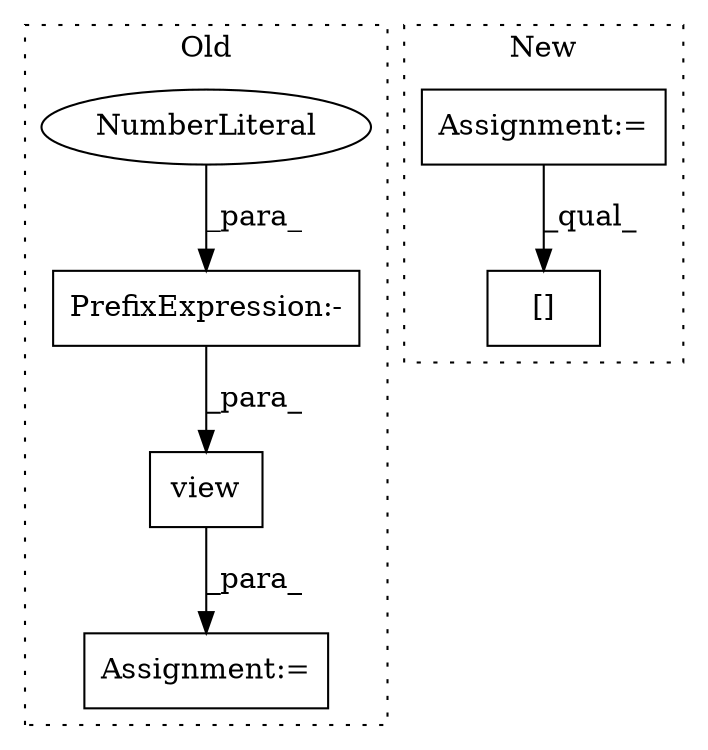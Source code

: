 digraph G {
subgraph cluster0 {
1 [label="view" a="32" s="721,743" l="5,1" shape="box"];
3 [label="PrefixExpression:-" a="38" s="741" l="1" shape="box"];
4 [label="NumberLiteral" a="34" s="742" l="1" shape="ellipse"];
6 [label="Assignment:=" a="7" s="713" l="1" shape="box"];
label = "Old";
style="dotted";
}
subgraph cluster1 {
2 [label="[]" a="2" s="2780,2810" l="14,1" shape="box"];
5 [label="Assignment:=" a="7" s="1823" l="1" shape="box"];
label = "New";
style="dotted";
}
1 -> 6 [label="_para_"];
3 -> 1 [label="_para_"];
4 -> 3 [label="_para_"];
5 -> 2 [label="_qual_"];
}